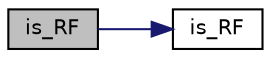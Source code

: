 digraph "is_RF"
{
 // LATEX_PDF_SIZE
  edge [fontname="Helvetica",fontsize="10",labelfontname="Helvetica",labelfontsize="10"];
  node [fontname="Helvetica",fontsize="10",shape=record];
  rankdir="LR";
  Node1 [label="is_RF",height=0.2,width=0.4,color="black", fillcolor="grey75", style="filled", fontcolor="black",tooltip=" "];
  Node1 -> Node2 [color="midnightblue",fontsize="10",style="solid",fontname="Helvetica"];
  Node2 [label="is_RF",height=0.2,width=0.4,color="black", fillcolor="white", style="filled",URL="$utils_8hpp.html#ac53473e4a229d25f940a2481b33e2cb9",tooltip=" "];
}

